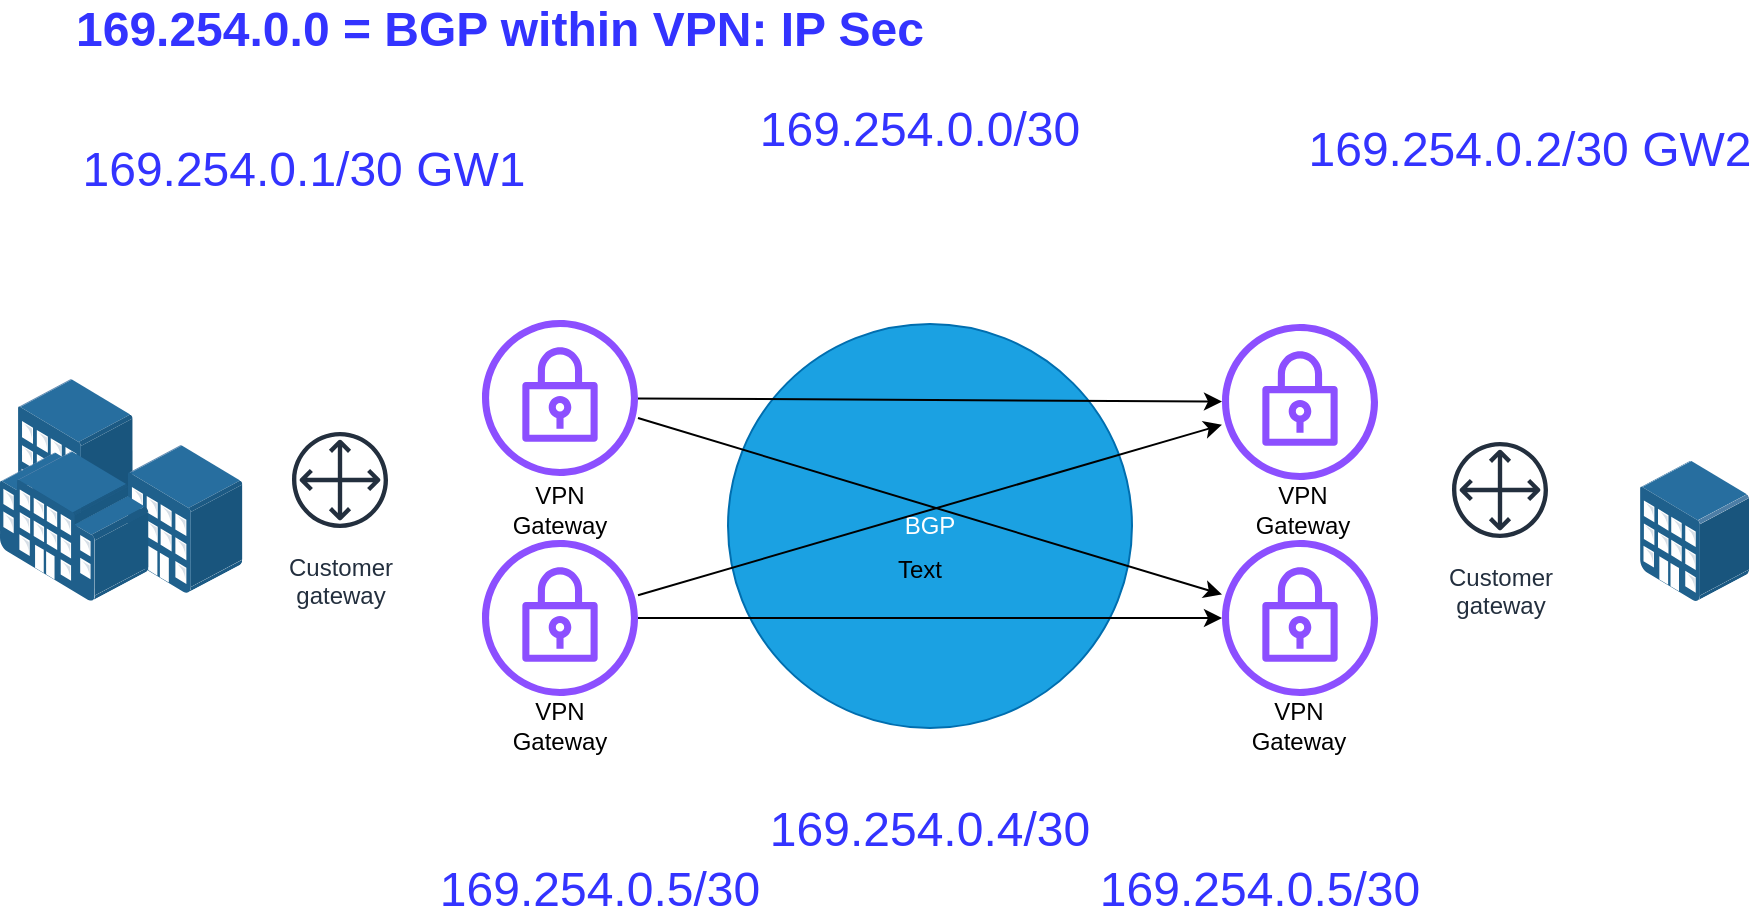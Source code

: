 <mxfile version="24.8.0">
  <diagram name="Page-1" id="RtwXFB6cra_HKFLxf8_u">
    <mxGraphModel dx="1900" dy="653" grid="1" gridSize="10" guides="1" tooltips="1" connect="1" arrows="1" fold="1" page="1" pageScale="1" pageWidth="850" pageHeight="1100" math="0" shadow="0">
      <root>
        <mxCell id="0" />
        <mxCell id="1" parent="0" />
        <mxCell id="ebjIdflYq6u5eo75sP1I-17" value="BGP" style="ellipse;whiteSpace=wrap;html=1;aspect=fixed;fillColor=#1ba1e2;strokeColor=#006EAF;fontColor=#ffffff;" vertex="1" parent="1">
          <mxGeometry x="334" y="172" width="202" height="202" as="geometry" />
        </mxCell>
        <mxCell id="ebjIdflYq6u5eo75sP1I-1" value="" style="image;points=[];aspect=fixed;html=1;align=center;shadow=0;dashed=0;image=img/lib/allied_telesis/buildings/Medium_Business_Building.svg;" vertex="1" parent="1">
          <mxGeometry x="790" y="240.3" width="54.6" height="70.2" as="geometry" />
        </mxCell>
        <mxCell id="ebjIdflYq6u5eo75sP1I-3" value="" style="image;points=[];aspect=fixed;html=1;align=center;shadow=0;dashed=0;image=img/lib/allied_telesis/buildings/Building_Cluster.svg;" vertex="1" parent="1">
          <mxGeometry x="-30" y="199.5" width="121.2" height="111" as="geometry" />
        </mxCell>
        <mxCell id="ebjIdflYq6u5eo75sP1I-4" value="" style="sketch=0;outlineConnect=0;fontColor=#232F3E;gradientColor=none;fillColor=#8C4FFF;strokeColor=none;dashed=0;verticalLabelPosition=bottom;verticalAlign=top;align=center;html=1;fontSize=12;fontStyle=0;aspect=fixed;pointerEvents=1;shape=mxgraph.aws4.vpn_gateway;" vertex="1" parent="1">
          <mxGeometry x="211" y="170" width="78" height="78" as="geometry" />
        </mxCell>
        <mxCell id="ebjIdflYq6u5eo75sP1I-5" value="" style="sketch=0;outlineConnect=0;fontColor=#232F3E;gradientColor=none;fillColor=#8C4FFF;strokeColor=none;dashed=0;verticalLabelPosition=bottom;verticalAlign=top;align=center;html=1;fontSize=12;fontStyle=0;aspect=fixed;pointerEvents=1;shape=mxgraph.aws4.vpn_gateway;" vertex="1" parent="1">
          <mxGeometry x="211" y="280" width="78" height="78" as="geometry" />
        </mxCell>
        <mxCell id="ebjIdflYq6u5eo75sP1I-6" value="" style="sketch=0;outlineConnect=0;fontColor=#232F3E;gradientColor=none;fillColor=#8C4FFF;strokeColor=none;dashed=0;verticalLabelPosition=bottom;verticalAlign=top;align=center;html=1;fontSize=12;fontStyle=0;aspect=fixed;pointerEvents=1;shape=mxgraph.aws4.vpn_gateway;" vertex="1" parent="1">
          <mxGeometry x="581" y="172" width="78" height="78" as="geometry" />
        </mxCell>
        <mxCell id="ebjIdflYq6u5eo75sP1I-7" value="" style="sketch=0;outlineConnect=0;fontColor=#232F3E;gradientColor=none;fillColor=#8C4FFF;strokeColor=none;dashed=0;verticalLabelPosition=bottom;verticalAlign=top;align=center;html=1;fontSize=12;fontStyle=0;aspect=fixed;pointerEvents=1;shape=mxgraph.aws4.vpn_gateway;" vertex="1" parent="1">
          <mxGeometry x="581" y="280" width="78" height="78" as="geometry" />
        </mxCell>
        <mxCell id="ebjIdflYq6u5eo75sP1I-8" value="VPN Gateway" style="text;strokeColor=none;align=center;fillColor=none;html=1;verticalAlign=middle;whiteSpace=wrap;rounded=0;" vertex="1" parent="1">
          <mxGeometry x="220" y="358" width="60" height="30" as="geometry" />
        </mxCell>
        <mxCell id="ebjIdflYq6u5eo75sP1I-9" value="VPN Gateway" style="text;strokeColor=none;align=center;fillColor=none;html=1;verticalAlign=middle;whiteSpace=wrap;rounded=0;" vertex="1" parent="1">
          <mxGeometry x="220" y="250" width="60" height="30" as="geometry" />
        </mxCell>
        <mxCell id="ebjIdflYq6u5eo75sP1I-10" value="VPN Gateway" style="text;strokeColor=none;align=center;fillColor=none;html=1;verticalAlign=middle;whiteSpace=wrap;rounded=0;" vertex="1" parent="1">
          <mxGeometry x="582.5" y="255" width="76.5" height="20" as="geometry" />
        </mxCell>
        <mxCell id="ebjIdflYq6u5eo75sP1I-11" value="VPN Gateway" style="text;strokeColor=none;align=center;fillColor=none;html=1;verticalAlign=middle;whiteSpace=wrap;rounded=0;" vertex="1" parent="1">
          <mxGeometry x="581" y="363" width="76.5" height="20" as="geometry" />
        </mxCell>
        <mxCell id="ebjIdflYq6u5eo75sP1I-12" value="" style="endArrow=classic;html=1;rounded=0;" edge="1" parent="1" source="ebjIdflYq6u5eo75sP1I-4" target="ebjIdflYq6u5eo75sP1I-6">
          <mxGeometry width="50" height="50" relative="1" as="geometry">
            <mxPoint x="381" y="410" as="sourcePoint" />
            <mxPoint x="431" y="360" as="targetPoint" />
          </mxGeometry>
        </mxCell>
        <mxCell id="ebjIdflYq6u5eo75sP1I-13" value="" style="endArrow=classic;html=1;rounded=0;" edge="1" parent="1" source="ebjIdflYq6u5eo75sP1I-5" target="ebjIdflYq6u5eo75sP1I-7">
          <mxGeometry width="50" height="50" relative="1" as="geometry">
            <mxPoint x="381" y="410" as="sourcePoint" />
            <mxPoint x="431" y="360" as="targetPoint" />
          </mxGeometry>
        </mxCell>
        <mxCell id="ebjIdflYq6u5eo75sP1I-14" value="" style="endArrow=classic;html=1;rounded=0;" edge="1" parent="1" target="ebjIdflYq6u5eo75sP1I-7">
          <mxGeometry width="50" height="50" relative="1" as="geometry">
            <mxPoint x="289" y="219" as="sourcePoint" />
            <mxPoint x="581" y="221" as="targetPoint" />
          </mxGeometry>
        </mxCell>
        <mxCell id="ebjIdflYq6u5eo75sP1I-15" value="" style="endArrow=classic;html=1;rounded=0;" edge="1" parent="1" source="ebjIdflYq6u5eo75sP1I-5" target="ebjIdflYq6u5eo75sP1I-6">
          <mxGeometry width="50" height="50" relative="1" as="geometry">
            <mxPoint x="299" y="229" as="sourcePoint" />
            <mxPoint x="591" y="317" as="targetPoint" />
          </mxGeometry>
        </mxCell>
        <mxCell id="ebjIdflYq6u5eo75sP1I-18" value="&lt;b&gt;&lt;font style=&quot;font-size: 24px;&quot; color=&quot;#3333ff&quot;&gt;169.254.0.0 = BGP within VPN: IP Sec&lt;/font&gt;&lt;/b&gt;" style="text;strokeColor=none;align=center;fillColor=none;html=1;verticalAlign=middle;whiteSpace=wrap;rounded=0;" vertex="1" parent="1">
          <mxGeometry y="10" width="440" height="30" as="geometry" />
        </mxCell>
        <mxCell id="ebjIdflYq6u5eo75sP1I-19" value="169.254.0.0/30" style="text;strokeColor=none;align=center;fillColor=none;html=1;verticalAlign=middle;whiteSpace=wrap;rounded=0;fontSize=24;fontColor=#3333FF;" vertex="1" parent="1">
          <mxGeometry x="370" y="60" width="120" height="30" as="geometry" />
        </mxCell>
        <mxCell id="ebjIdflYq6u5eo75sP1I-20" value="169.254.0.1/30 GW1" style="text;strokeColor=none;align=center;fillColor=none;html=1;verticalAlign=middle;whiteSpace=wrap;rounded=0;fontSize=24;fontColor=#3333FF;" vertex="1" parent="1">
          <mxGeometry y="80" width="244.4" height="30" as="geometry" />
        </mxCell>
        <mxCell id="ebjIdflYq6u5eo75sP1I-21" value="169.254.0.2/30 GW2" style="text;strokeColor=none;align=center;fillColor=none;html=1;verticalAlign=middle;whiteSpace=wrap;rounded=0;fontSize=24;fontColor=#3333FF;" vertex="1" parent="1">
          <mxGeometry x="620" y="70" width="230" height="30" as="geometry" />
        </mxCell>
        <mxCell id="ebjIdflYq6u5eo75sP1I-23" value="169.254.0.4/30" style="text;strokeColor=none;align=center;fillColor=none;html=1;verticalAlign=middle;whiteSpace=wrap;rounded=0;fontSize=24;fontColor=#3333FF;" vertex="1" parent="1">
          <mxGeometry x="405" y="410" width="60" height="30" as="geometry" />
        </mxCell>
        <mxCell id="ebjIdflYq6u5eo75sP1I-26" value="169.254.0.5/30" style="text;strokeColor=none;align=center;fillColor=none;html=1;verticalAlign=middle;whiteSpace=wrap;rounded=0;fontSize=24;fontColor=#3333FF;" vertex="1" parent="1">
          <mxGeometry x="240" y="440" width="60" height="30" as="geometry" />
        </mxCell>
        <mxCell id="ebjIdflYq6u5eo75sP1I-27" value="169.254.0.5/30" style="text;strokeColor=none;align=center;fillColor=none;html=1;verticalAlign=middle;whiteSpace=wrap;rounded=0;fontSize=24;fontColor=#3333FF;" vertex="1" parent="1">
          <mxGeometry x="570" y="440" width="60" height="30" as="geometry" />
        </mxCell>
        <mxCell id="ebjIdflYq6u5eo75sP1I-32" value="Customer&#xa;gateway" style="sketch=0;outlineConnect=0;fontColor=#232F3E;gradientColor=none;strokeColor=#232F3E;fillColor=#ffffff;dashed=0;verticalLabelPosition=bottom;verticalAlign=top;align=center;html=1;fontSize=12;fontStyle=0;aspect=fixed;shape=mxgraph.aws4.resourceIcon;resIcon=mxgraph.aws4.customer_gateway;" vertex="1" parent="1">
          <mxGeometry x="110" y="220" width="60" height="60" as="geometry" />
        </mxCell>
        <mxCell id="ebjIdflYq6u5eo75sP1I-33" value="Customer&#xa;gateway" style="sketch=0;outlineConnect=0;fontColor=#232F3E;gradientColor=none;strokeColor=#232F3E;fillColor=#ffffff;dashed=0;verticalLabelPosition=bottom;verticalAlign=top;align=center;html=1;fontSize=12;fontStyle=0;aspect=fixed;shape=mxgraph.aws4.resourceIcon;resIcon=mxgraph.aws4.customer_gateway;" vertex="1" parent="1">
          <mxGeometry x="690" y="225" width="60" height="60" as="geometry" />
        </mxCell>
        <mxCell id="ebjIdflYq6u5eo75sP1I-34" value="Text" style="text;strokeColor=none;align=center;fillColor=none;html=1;verticalAlign=middle;whiteSpace=wrap;rounded=0;" vertex="1" parent="1">
          <mxGeometry x="400" y="280" width="60" height="30" as="geometry" />
        </mxCell>
      </root>
    </mxGraphModel>
  </diagram>
</mxfile>
